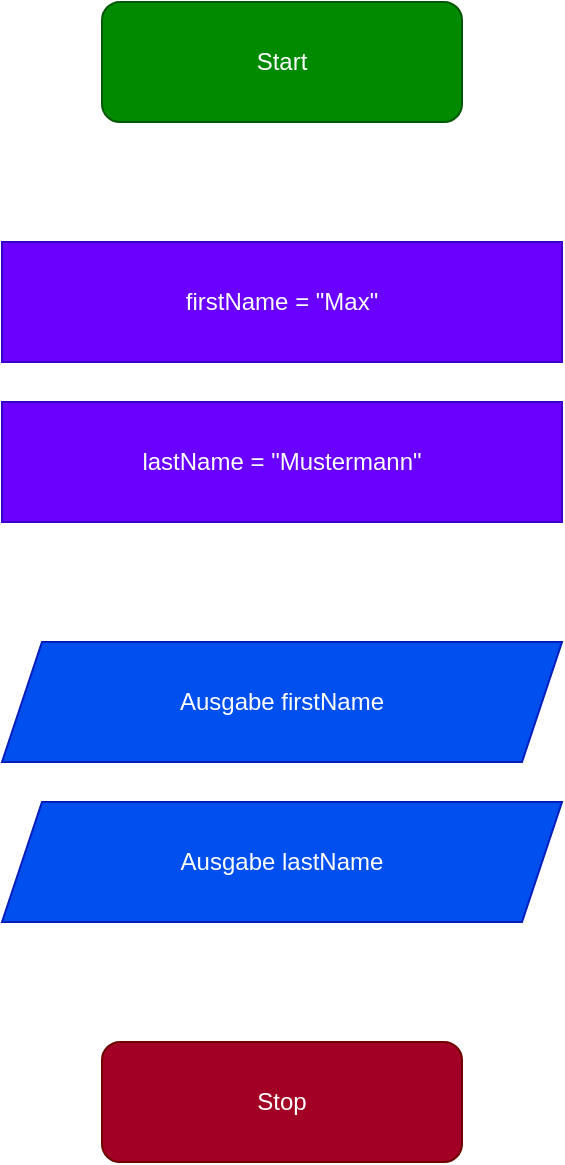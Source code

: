 <mxfile>
    <diagram id="2LGMeDwNRx20qRGF0dhz" name="PAP1">
        <mxGraphModel dx="990" dy="764" grid="1" gridSize="10" guides="1" tooltips="1" connect="1" arrows="1" fold="1" page="1" pageScale="1" pageWidth="827" pageHeight="1169" math="0" shadow="0">
            <root>
                <mxCell id="0"/>
                <mxCell id="1" parent="0"/>
                <mxCell id="2" value="Start" style="rounded=1;whiteSpace=wrap;html=1;fillColor=#008a00;fontColor=#ffffff;strokeColor=#005700;" vertex="1" parent="1">
                    <mxGeometry x="290" y="50" width="180" height="60" as="geometry"/>
                </mxCell>
                <mxCell id="4" value="Stop" style="rounded=1;whiteSpace=wrap;html=1;fillColor=#a20025;fontColor=#ffffff;strokeColor=#6F0000;" vertex="1" parent="1">
                    <mxGeometry x="290" y="570" width="180" height="60" as="geometry"/>
                </mxCell>
                <mxCell id="5" value="firstName = &quot;Max&quot;" style="rounded=0;whiteSpace=wrap;html=1;fillColor=#6a00ff;fontColor=#ffffff;strokeColor=#3700CC;" vertex="1" parent="1">
                    <mxGeometry x="240" y="170" width="280" height="60" as="geometry"/>
                </mxCell>
                <mxCell id="6" value="lastName = &quot;Mustermann&quot;" style="rounded=0;whiteSpace=wrap;html=1;glass=0;shadow=0;fillColor=#6a00ff;fontColor=#ffffff;strokeColor=#3700CC;" vertex="1" parent="1">
                    <mxGeometry x="240" y="250" width="280" height="60" as="geometry"/>
                </mxCell>
                <mxCell id="7" value="Ausgabe firstName" style="shape=parallelogram;perimeter=parallelogramPerimeter;whiteSpace=wrap;html=1;fixedSize=1;rounded=0;shadow=0;glass=0;fillColor=#0050ef;fontColor=#ffffff;strokeColor=#001DBC;" vertex="1" parent="1">
                    <mxGeometry x="240" y="370" width="280" height="60" as="geometry"/>
                </mxCell>
                <mxCell id="8" value="Ausgabe lastName" style="shape=parallelogram;perimeter=parallelogramPerimeter;whiteSpace=wrap;html=1;fixedSize=1;rounded=0;shadow=0;glass=0;fillColor=#0050ef;fontColor=#ffffff;strokeColor=#001DBC;" vertex="1" parent="1">
                    <mxGeometry x="240" y="450" width="280" height="60" as="geometry"/>
                </mxCell>
            </root>
        </mxGraphModel>
    </diagram>
    <diagram id="mraWa327yrvOfBrJgfDU" name="PAP2">
        <mxGraphModel dx="990" dy="764" grid="1" gridSize="10" guides="1" tooltips="1" connect="1" arrows="1" fold="1" page="1" pageScale="1" pageWidth="827" pageHeight="1169" math="0" shadow="0">
            <root>
                <mxCell id="slxvwRHOrbGmG4YtpDo1-0"/>
                <mxCell id="slxvwRHOrbGmG4YtpDo1-1" parent="slxvwRHOrbGmG4YtpDo1-0"/>
                <mxCell id="5Voh2c5BTk0bz7hrLmsL-0" value="Start" style="rounded=1;whiteSpace=wrap;html=1;fillColor=#008a00;fontColor=#ffffff;strokeColor=#005700;" vertex="1" parent="slxvwRHOrbGmG4YtpDo1-1">
                    <mxGeometry x="290" y="50" width="180" height="60" as="geometry"/>
                </mxCell>
                <mxCell id="5Voh2c5BTk0bz7hrLmsL-1" value="Stop" style="rounded=1;whiteSpace=wrap;html=1;fillColor=#a20025;fontColor=#ffffff;strokeColor=#6F0000;" vertex="1" parent="slxvwRHOrbGmG4YtpDo1-1">
                    <mxGeometry x="290" y="570" width="180" height="60" as="geometry"/>
                </mxCell>
                <mxCell id="5Voh2c5BTk0bz7hrLmsL-2" value="firstName = &quot;Max&quot;" style="rounded=0;whiteSpace=wrap;html=1;fillColor=#6a00ff;fontColor=#ffffff;strokeColor=#3700CC;" vertex="1" parent="slxvwRHOrbGmG4YtpDo1-1">
                    <mxGeometry x="240" y="170" width="280" height="60" as="geometry"/>
                </mxCell>
                <mxCell id="5Voh2c5BTk0bz7hrLmsL-3" value="lastName = &quot;Mustermann&quot;" style="rounded=0;whiteSpace=wrap;html=1;glass=0;shadow=0;fillColor=#6a00ff;fontColor=#ffffff;strokeColor=#3700CC;" vertex="1" parent="slxvwRHOrbGmG4YtpDo1-1">
                    <mxGeometry x="240" y="250" width="280" height="60" as="geometry"/>
                </mxCell>
                <mxCell id="5Voh2c5BTk0bz7hrLmsL-4" value="Ausgabe firstName" style="shape=parallelogram;perimeter=parallelogramPerimeter;whiteSpace=wrap;html=1;fixedSize=1;rounded=0;shadow=0;glass=0;fillColor=#0050ef;fontColor=#ffffff;strokeColor=#001DBC;" vertex="1" parent="slxvwRHOrbGmG4YtpDo1-1">
                    <mxGeometry x="240" y="370" width="280" height="60" as="geometry"/>
                </mxCell>
                <mxCell id="5Voh2c5BTk0bz7hrLmsL-5" value="Ausgabe lastName" style="shape=parallelogram;perimeter=parallelogramPerimeter;whiteSpace=wrap;html=1;fixedSize=1;rounded=0;shadow=0;glass=0;fillColor=#0050ef;fontColor=#ffffff;strokeColor=#001DBC;" vertex="1" parent="slxvwRHOrbGmG4YtpDo1-1">
                    <mxGeometry x="240" y="450" width="280" height="60" as="geometry"/>
                </mxCell>
            </root>
        </mxGraphModel>
    </diagram>
</mxfile>
